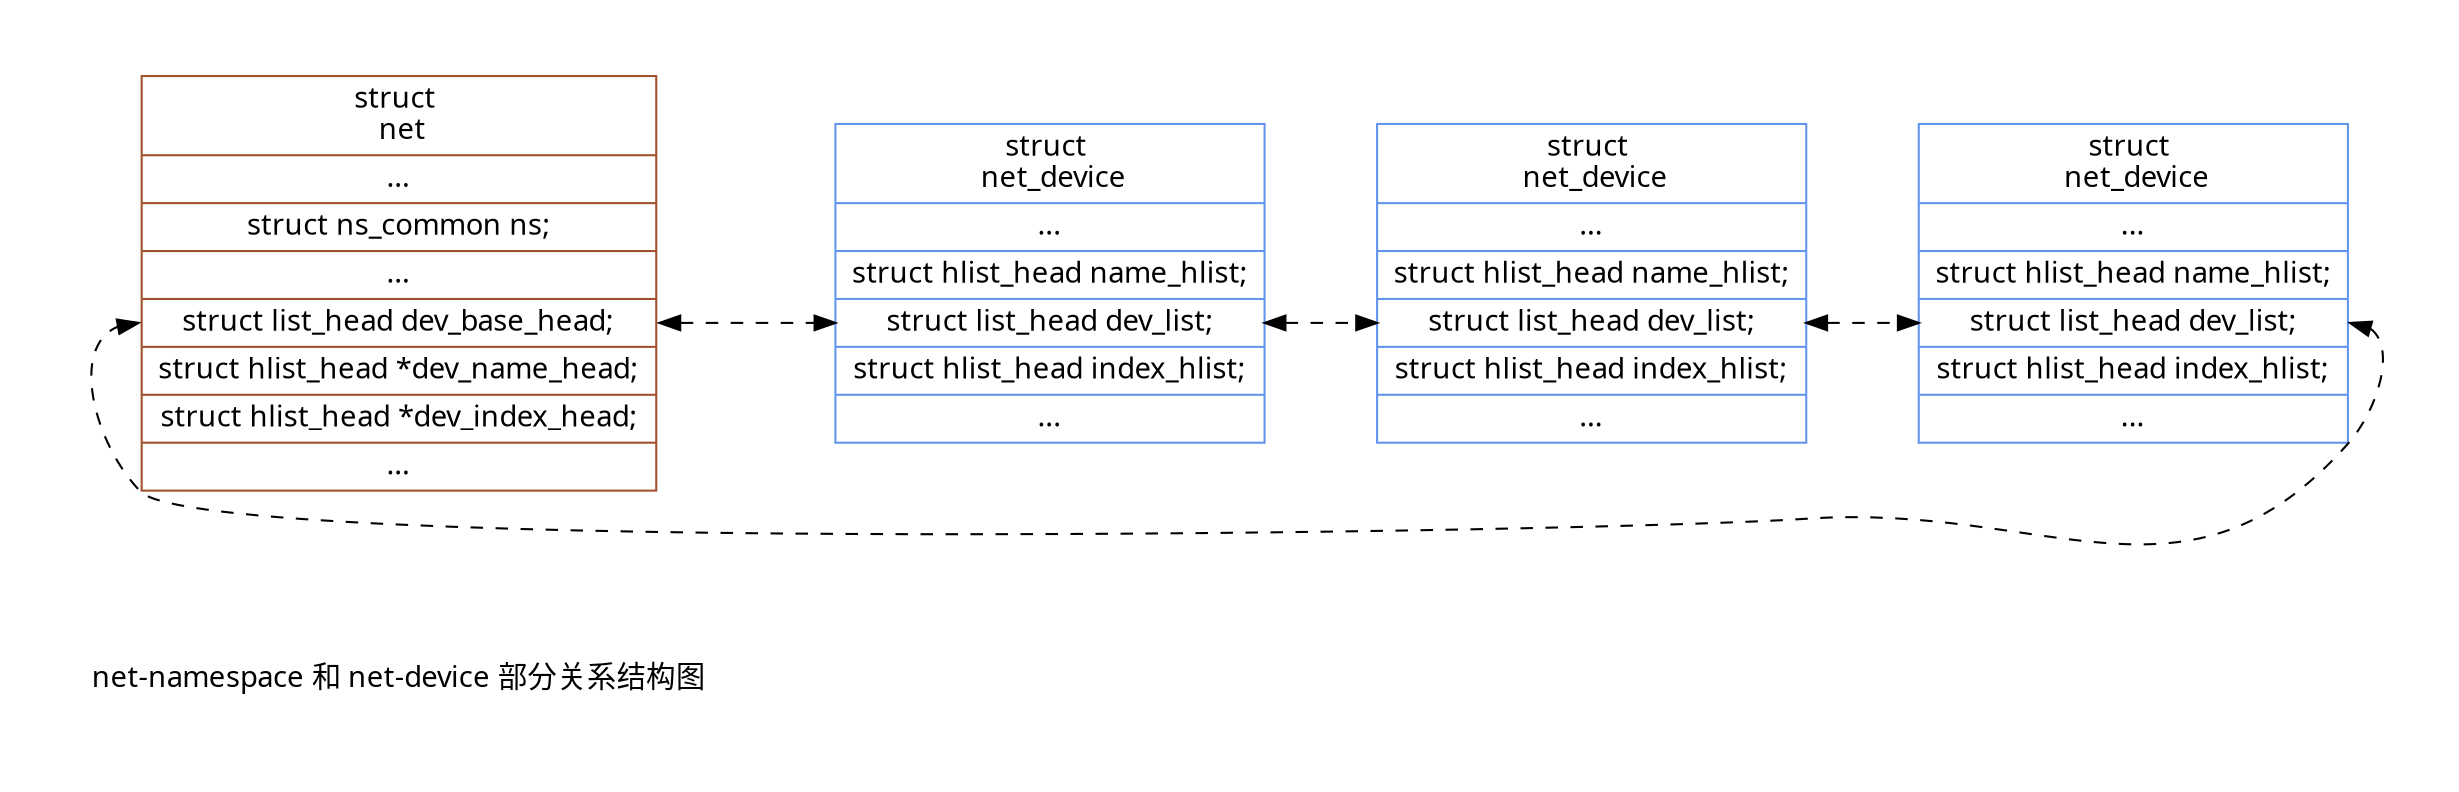 digraph rankdot {
	compound=true
	margin="0,0"
	ranksep = .75
	nodesep = 1
	pad = .5
	rankdir = LR
	node [shape=record, charset = "UTF-8" fontname="Microsoft YaHei", fontsize=14]
	edge [style=dashed, charset = "UTF-8" fontname="Microsoft YaHei", fontsize=11]

	netnamespace [shape = plaintext, label = "net-namespace 和 net-device 部分关系结构图"]

	net2 [
		color = sienna,
		label = "<head> struct \n net |
			... |
			<ns_comm> struct ns_common ns; |
			... |
			<base_head> struct list_head dev_base_head; |
			<name_head> struct hlist_head *dev_name_head; |
			<index_head> struct hlist_head *dev_index_head; |
			... "
	]


	net_device2 [
		color = cornflowerblue,
		label = "<head> struct \n net_device |
			... |
			<name_hlist> struct hlist_head name_hlist; |
			<dev_list> struct list_head dev_list; |
			<index_hlist> struct hlist_head index_hlist; |
			... "
	]


	net_device3 [
		color = cornflowerblue,
		label = "<head> struct \n net_device |
			... |
			<name_hlist> struct hlist_head name_hlist; |
			<dev_list> struct list_head dev_list; |
			<index_hlist> struct hlist_head index_hlist; |
			... "
	]

	net_device4 [
		color = cornflowerblue,
		label = "<head> struct \n net_device |
			... |
			<name_hlist> struct hlist_head name_hlist; |
			<dev_list> struct list_head dev_list; |
			<index_hlist> struct hlist_head index_hlist; |
			... "
	]

	net2:base_head -> net_device2:dev_list -> net_device3:dev_list -> net_device4:dev_list [dir = both, weight = 10]
	net_device4:dev_list:e -> net2:base_head:w [dir = both]
}